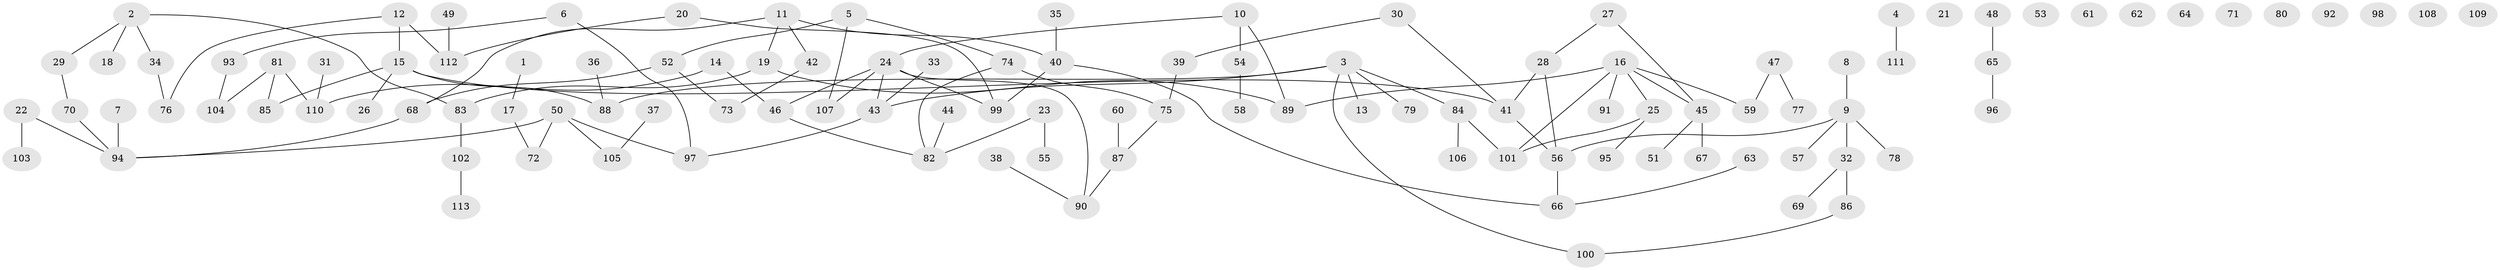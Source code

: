 // Generated by graph-tools (version 1.1) at 2025/12/03/09/25 04:12:54]
// undirected, 113 vertices, 117 edges
graph export_dot {
graph [start="1"]
  node [color=gray90,style=filled];
  1;
  2;
  3;
  4;
  5;
  6;
  7;
  8;
  9;
  10;
  11;
  12;
  13;
  14;
  15;
  16;
  17;
  18;
  19;
  20;
  21;
  22;
  23;
  24;
  25;
  26;
  27;
  28;
  29;
  30;
  31;
  32;
  33;
  34;
  35;
  36;
  37;
  38;
  39;
  40;
  41;
  42;
  43;
  44;
  45;
  46;
  47;
  48;
  49;
  50;
  51;
  52;
  53;
  54;
  55;
  56;
  57;
  58;
  59;
  60;
  61;
  62;
  63;
  64;
  65;
  66;
  67;
  68;
  69;
  70;
  71;
  72;
  73;
  74;
  75;
  76;
  77;
  78;
  79;
  80;
  81;
  82;
  83;
  84;
  85;
  86;
  87;
  88;
  89;
  90;
  91;
  92;
  93;
  94;
  95;
  96;
  97;
  98;
  99;
  100;
  101;
  102;
  103;
  104;
  105;
  106;
  107;
  108;
  109;
  110;
  111;
  112;
  113;
  1 -- 17;
  2 -- 18;
  2 -- 29;
  2 -- 34;
  2 -- 83;
  3 -- 13;
  3 -- 43;
  3 -- 79;
  3 -- 84;
  3 -- 88;
  3 -- 100;
  4 -- 111;
  5 -- 52;
  5 -- 74;
  5 -- 107;
  6 -- 93;
  6 -- 97;
  7 -- 94;
  8 -- 9;
  9 -- 32;
  9 -- 56;
  9 -- 57;
  9 -- 78;
  10 -- 24;
  10 -- 54;
  10 -- 89;
  11 -- 19;
  11 -- 40;
  11 -- 42;
  11 -- 68;
  12 -- 15;
  12 -- 76;
  12 -- 112;
  14 -- 46;
  14 -- 110;
  15 -- 26;
  15 -- 41;
  15 -- 85;
  15 -- 88;
  16 -- 25;
  16 -- 45;
  16 -- 59;
  16 -- 89;
  16 -- 91;
  16 -- 101;
  17 -- 72;
  19 -- 83;
  19 -- 89;
  20 -- 99;
  20 -- 112;
  22 -- 94;
  22 -- 103;
  23 -- 55;
  23 -- 82;
  24 -- 43;
  24 -- 46;
  24 -- 90;
  24 -- 99;
  24 -- 107;
  25 -- 95;
  25 -- 101;
  27 -- 28;
  27 -- 45;
  28 -- 41;
  28 -- 56;
  29 -- 70;
  30 -- 39;
  30 -- 41;
  31 -- 110;
  32 -- 69;
  32 -- 86;
  33 -- 43;
  34 -- 76;
  35 -- 40;
  36 -- 88;
  37 -- 105;
  38 -- 90;
  39 -- 75;
  40 -- 66;
  40 -- 99;
  41 -- 56;
  42 -- 73;
  43 -- 97;
  44 -- 82;
  45 -- 51;
  45 -- 67;
  46 -- 82;
  47 -- 59;
  47 -- 77;
  48 -- 65;
  49 -- 112;
  50 -- 72;
  50 -- 94;
  50 -- 97;
  50 -- 105;
  52 -- 68;
  52 -- 73;
  54 -- 58;
  56 -- 66;
  60 -- 87;
  63 -- 66;
  65 -- 96;
  68 -- 94;
  70 -- 94;
  74 -- 75;
  74 -- 82;
  75 -- 87;
  81 -- 85;
  81 -- 104;
  81 -- 110;
  83 -- 102;
  84 -- 101;
  84 -- 106;
  86 -- 100;
  87 -- 90;
  93 -- 104;
  102 -- 113;
}
